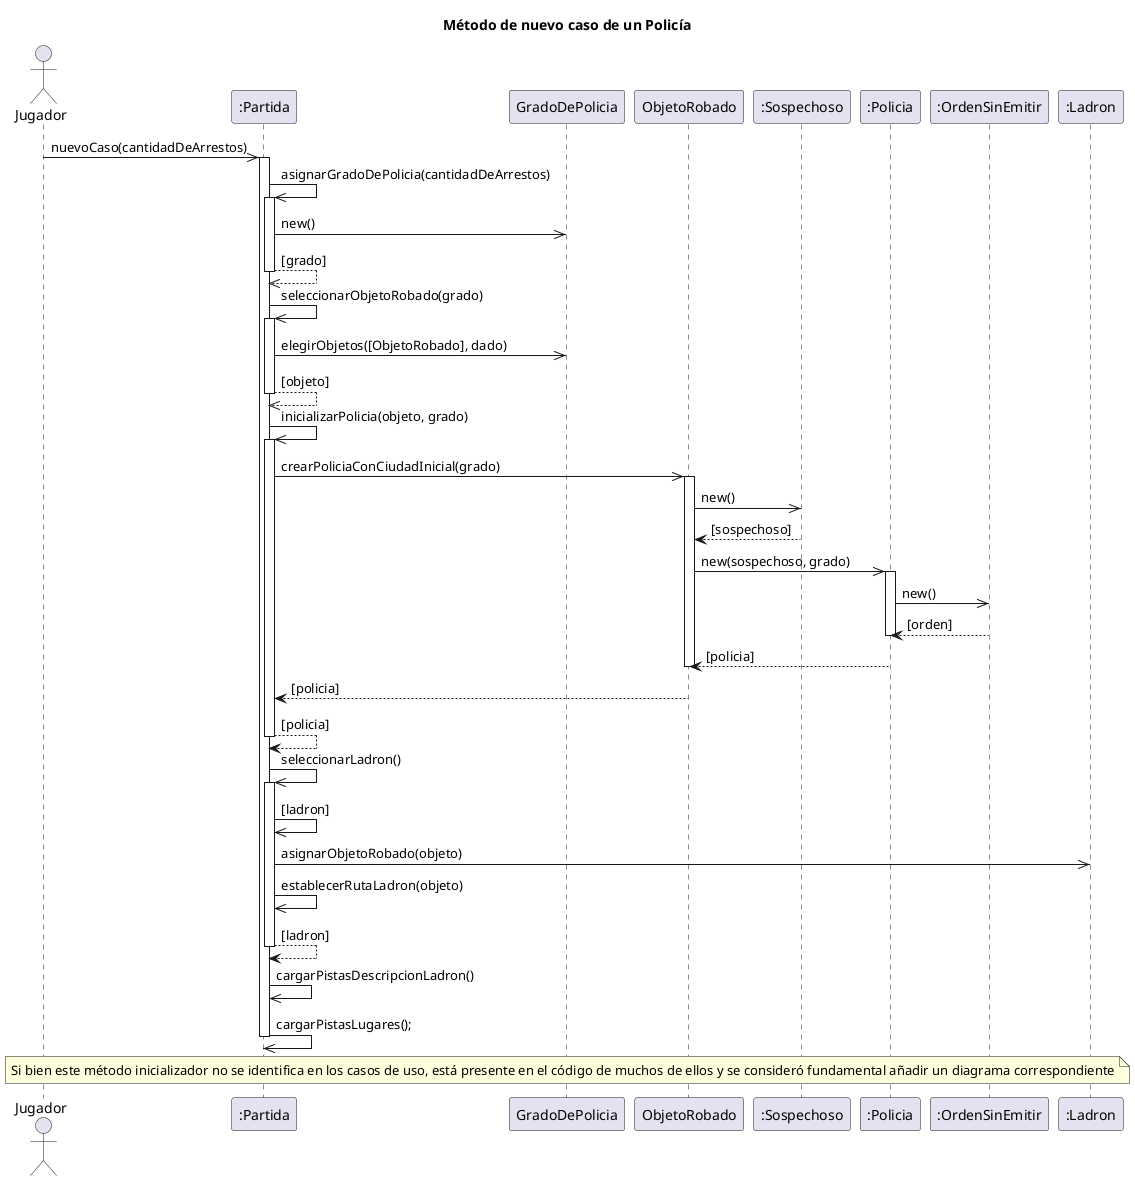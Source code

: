 @startuml
title Método de nuevo caso de un Policía

actor "Jugador" as AlgoThief
participant ":Partida" as Partida
participant "GradoDePolicia" as Grado
participant "ObjetoRobado" as Objeto
participant ":Sospechoso" as Sospechoso
participant ":Policia" as Policia
participant ":OrdenSinEmitir" as Orden
participant ":Ladron" as Ladron
AlgoThief ->> Partida : nuevoCaso(cantidadDeArrestos)
activate Partida
    Partida ->> Partida : asignarGradoDePolicia(cantidadDeArrestos)
    activate Partida
        Partida ->> Grado : new()
        return[grado]

    Partida ->> Partida : seleccionarObjetoRobado(grado)
    activate Partida
        Partida ->> Grado : elegirObjetos([ObjetoRobado], dado)
        return[objeto]

    Partida ->> Partida : inicializarPolicia(objeto, grado)
    activate Partida
        Partida ->> Objeto : crearPoliciaConCiudadInicial(grado)
        activate Objeto
            Objeto ->> Sospechoso : new()
            Sospechoso --> Objeto : [sospechoso]
            Objeto ->> Policia : new(sospechoso, grado)
            activate Policia
                Policia ->> Orden : new()
                Orden --> Policia : [orden]
            deactivate Policia
            Policia --> Objeto : [policia]
        deactivate Objeto
        Objeto --> Partida : [policia]
    Partida --> Partida : [policia]
    deactivate Partida

    Partida ->> Partida : seleccionarLadron()
    activate Partida
        Partida ->> Partida : [ladron]
        Partida ->> Ladron : asignarObjetoRobado(objeto)
        Partida ->> Partida : establecerRutaLadron(objeto)
        Partida --> Partida : [ladron]
    deactivate Partida
    Partida ->> Partida : cargarPistasDescripcionLadron()
    Partida ->> Partida : cargarPistasLugares();
deactivate Partida

note across: Si bien este método inicializador no se identifica en los casos de uso, está presente en el código de muchos de ellos y se consideró fundamental añadir un diagrama correspondiente
@enduml